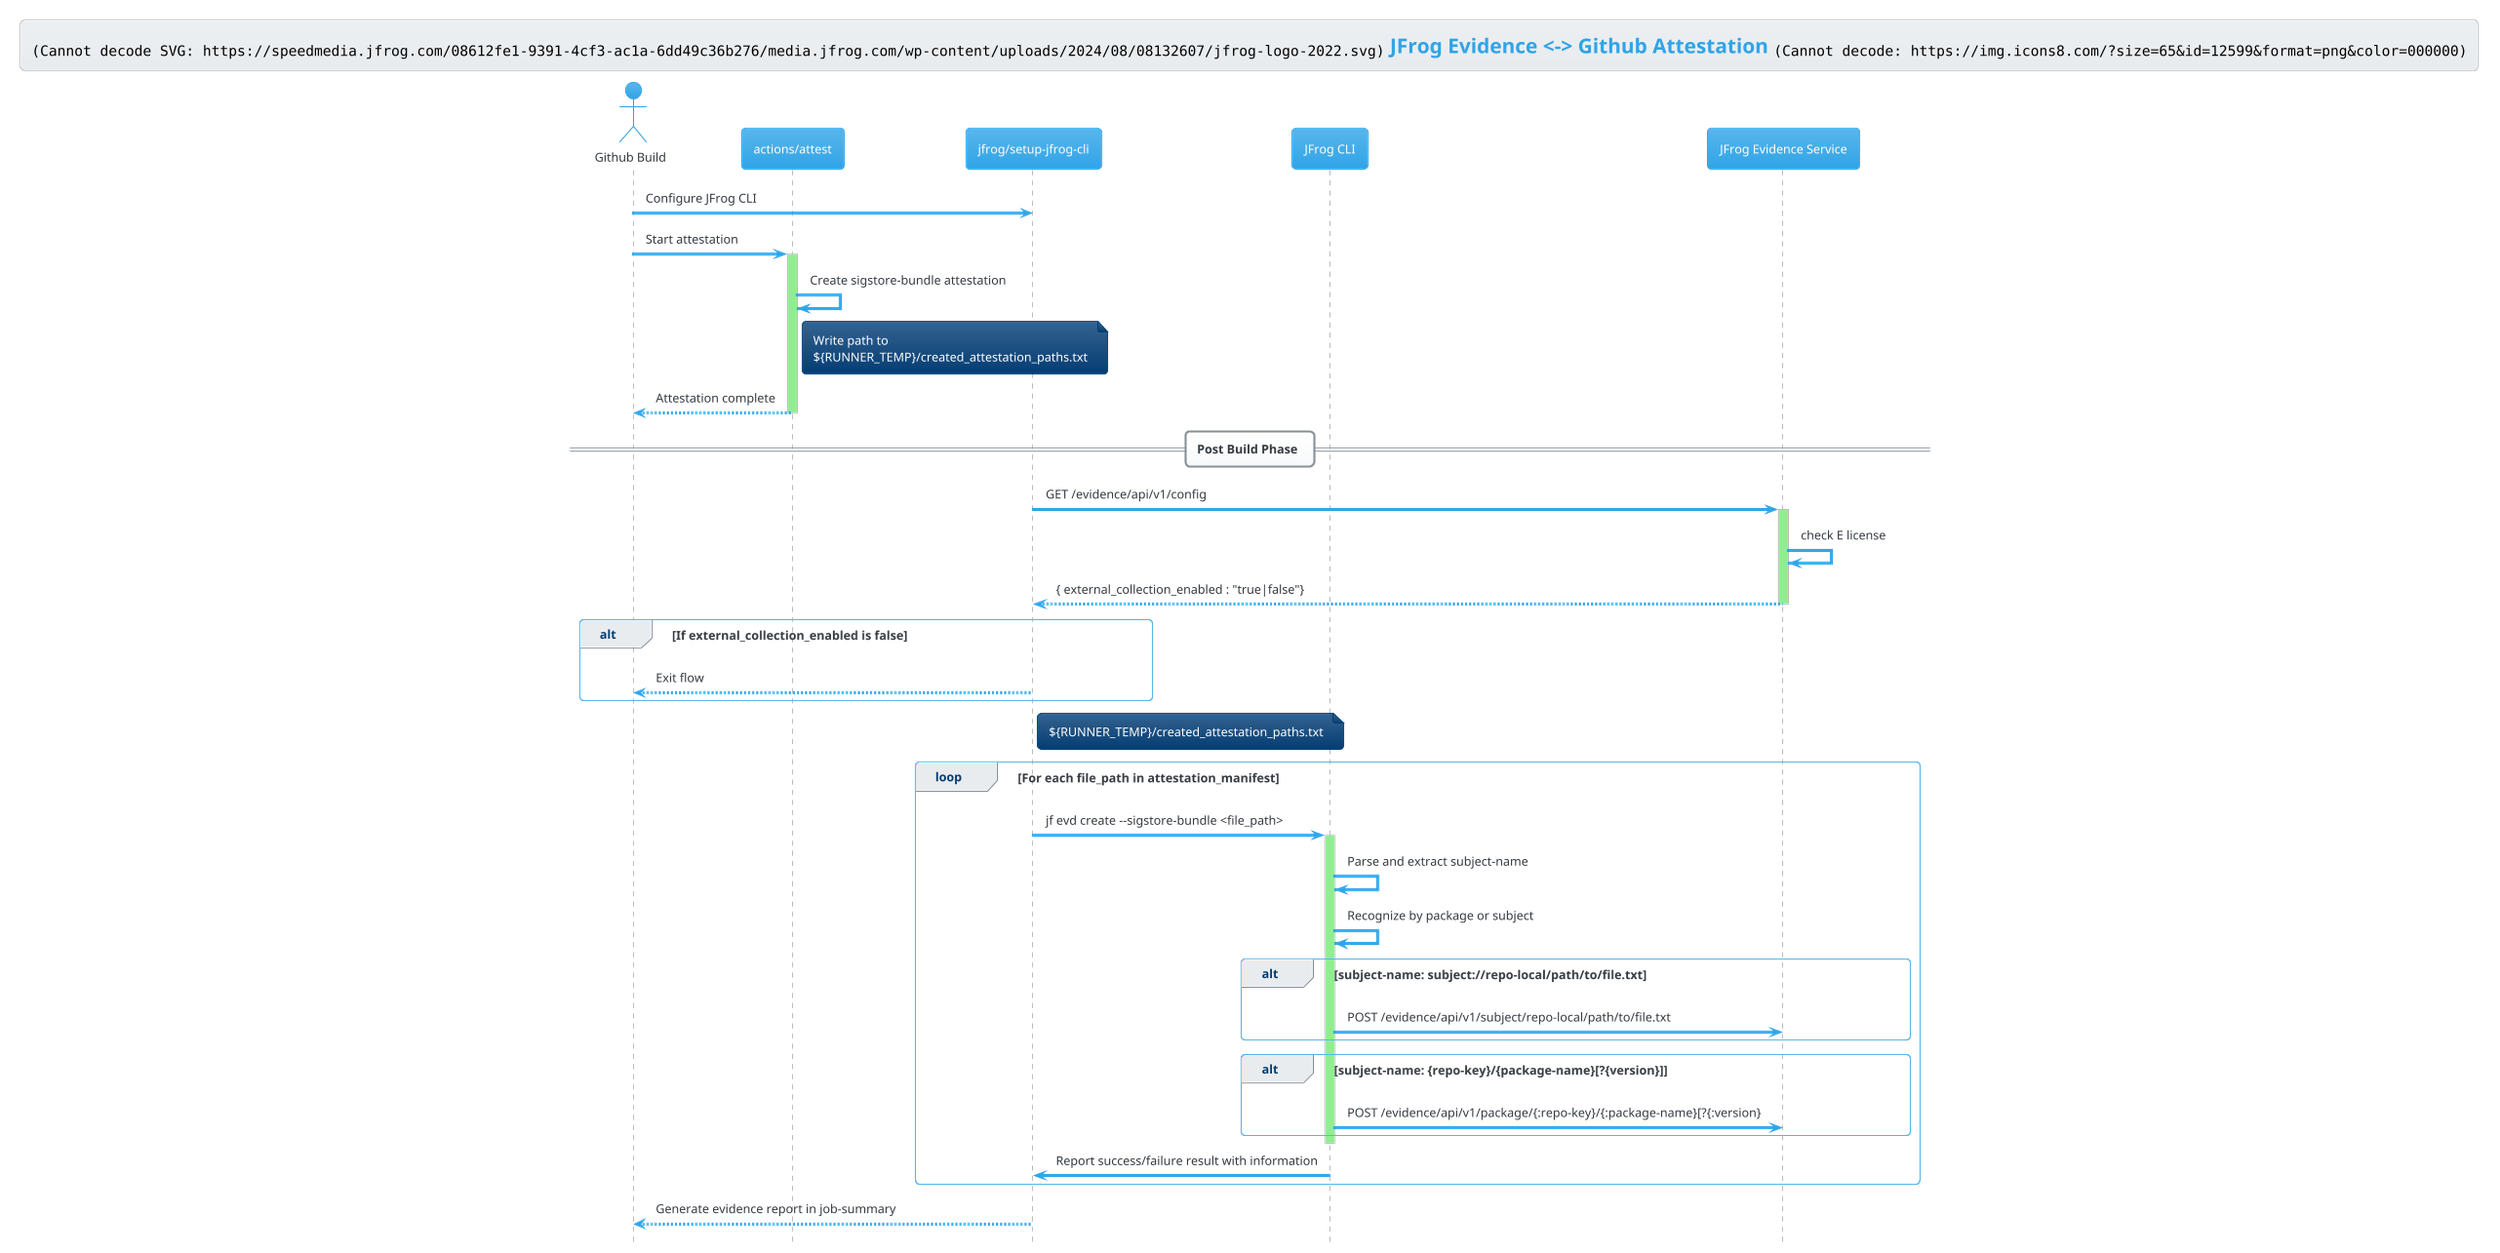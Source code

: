 @startuml
!theme cerulean
hide footbox

!define JFROG_ICON https://speedmedia.jfrog.com/08612fe1-9391-4cf3-ac1a-6dd49c36b276/media.jfrog.com/wp-content/uploads/2024/08/08132607/jfrog-logo-2022.svg
!define GITHUB_ICON https://img.icons8.com/?size=65&id=12599&format=png&color=000000
title <img:JFROG_ICON> JFrog Evidence <-> Github Attestation <img:GITHUB_ICON>

actor "Github Build" as Build
participant "actions/attest" as GH_Attest
participant "jfrog/setup-jfrog-cli" as GH_JFrog
participant "JFrog CLI" as JF_CLI
participant "JFrog Evidence Service" as EvidenceService

Build -> GH_JFrog: Configure JFrog CLI
Build -> GH_Attest: Start attestation

activate GH_Attest #LightGreen
GH_Attest -> GH_Attest: Create sigstore-bundle attestation
note right of GH_Attest
    Write path to
    ${RUNNER_TEMP}/created_attestation_paths.txt
end note
GH_Attest --> Build: Attestation complete
deactivate GH_Attest

== Post Build Phase ==
GH_JFrog -> EvidenceService : GET /evidence/api/v1/config
activate EvidenceService #LightGreen
EvidenceService -> EvidenceService : check E license
EvidenceService --> GH_JFrog : { external_collection_enabled : "true|false"}
deactivate EvidenceService
alt If external_collection_enabled is false
    GH_JFrog --> Build : Exit flow
end
note right of GH_JFrog: ${RUNNER_TEMP}/created_attestation_paths.txt
loop For each file_path in attestation_manifest
    GH_JFrog -> JF_CLI: jf evd create --sigstore-bundle <file_path>
    activate JF_CLI #LightGreen
    JF_CLI -> JF_CLI: Parse and extract subject-name
    JF_CLI -> JF_CLI: Recognize by package or subject
    alt subject-name: subject://repo-local/path/to/file.txt
        JF_CLI -> EvidenceService: POST /evidence/api/v1/subject/repo-local/path/to/file.txt
    end
    alt subject-name: {repo-key}/{package-name}[?{version}]
        JF_CLI -> EvidenceService: POST /evidence/api/v1/package/{:repo-key}/{:package-name}[?{:version}
    end
    deactivate JF_CLI
    JF_CLI -> GH_JFrog: Report success/failure result with information
end
GH_JFrog --> Build: Generate evidence report in job-summary
@enduml